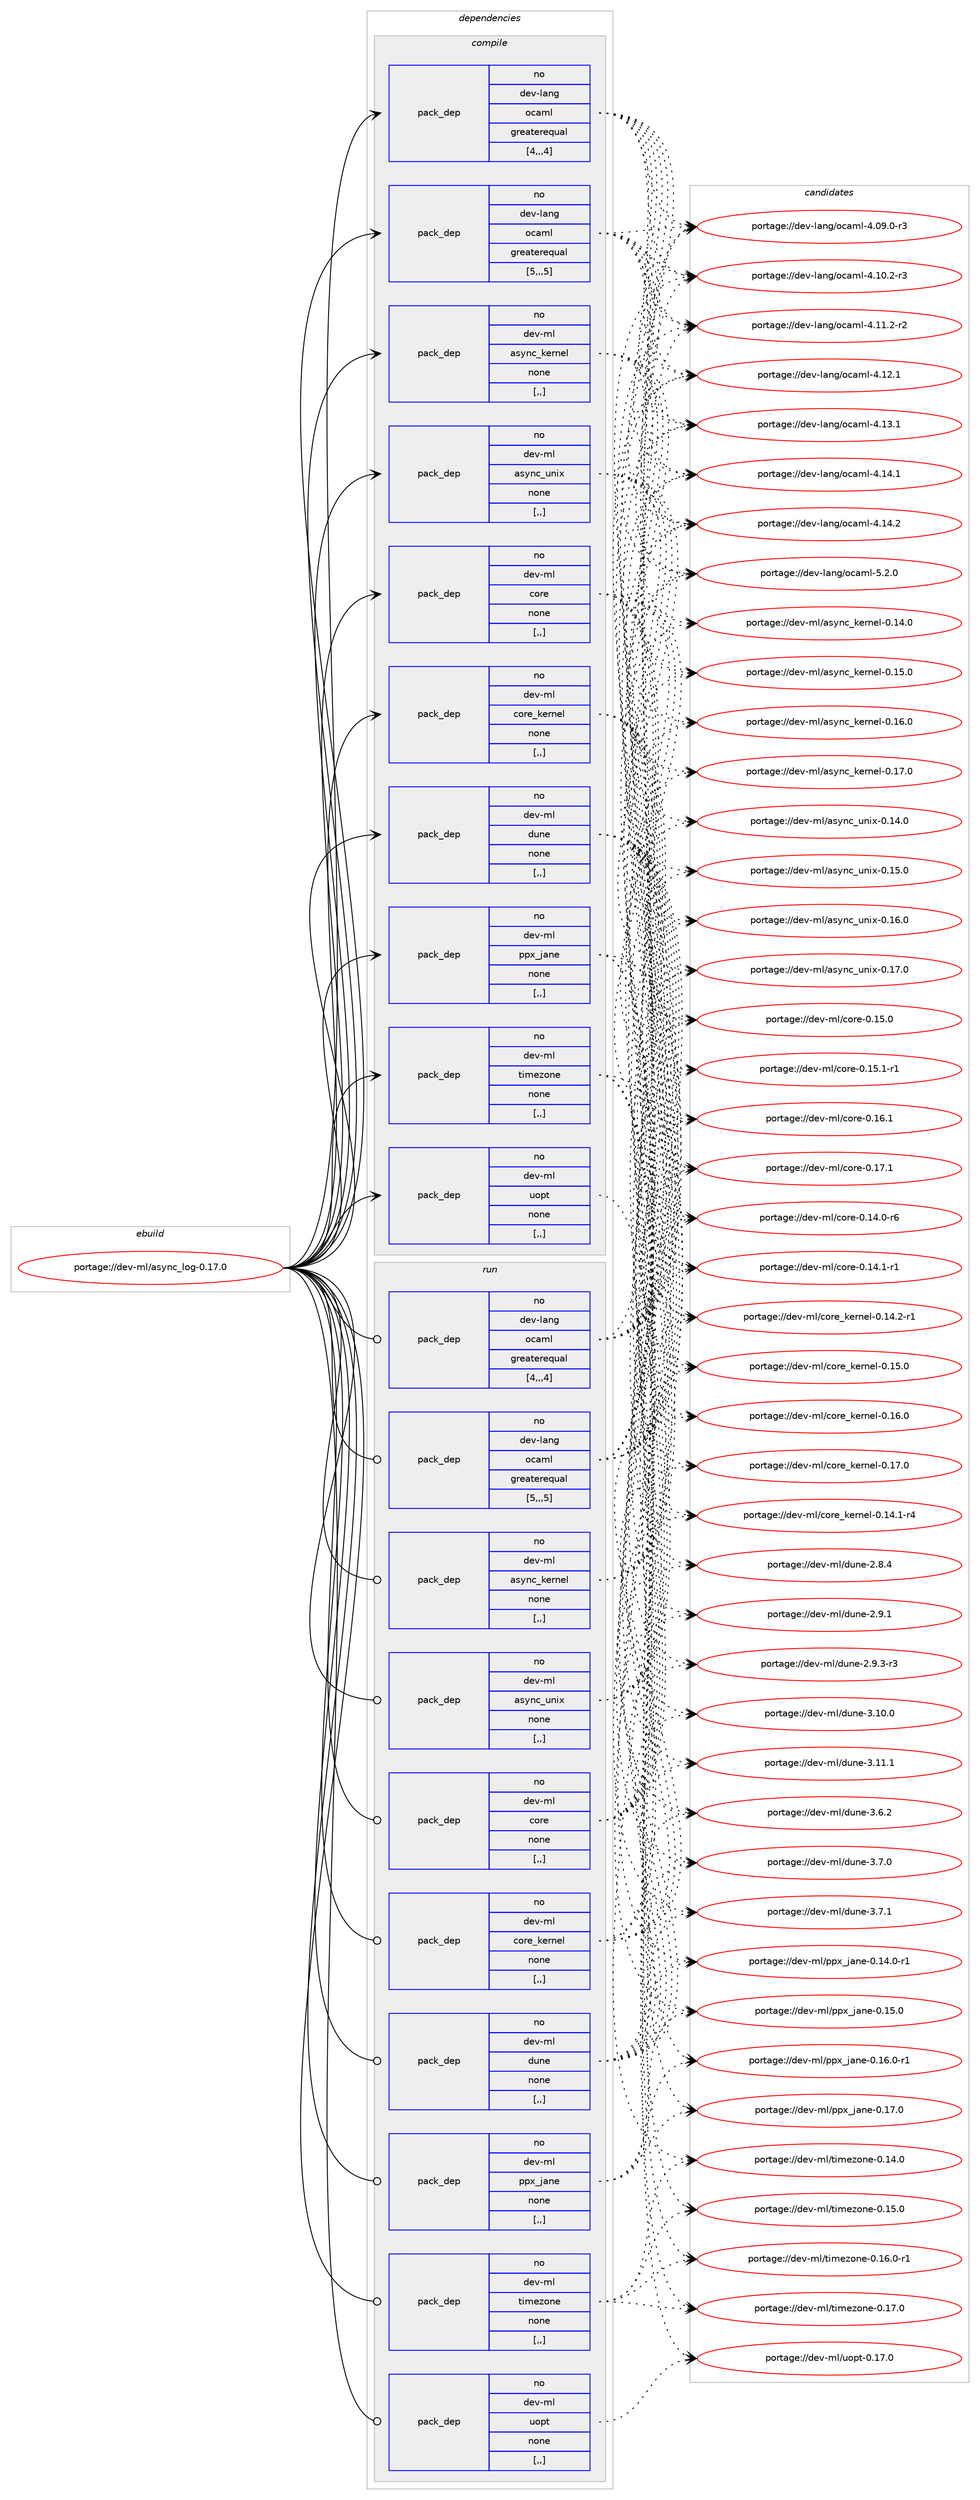 digraph prolog {

# *************
# Graph options
# *************

newrank=true;
concentrate=true;
compound=true;
graph [rankdir=LR,fontname=Helvetica,fontsize=10,ranksep=1.5];#, ranksep=2.5, nodesep=0.2];
edge  [arrowhead=vee];
node  [fontname=Helvetica,fontsize=10];

# **********
# The ebuild
# **********

subgraph cluster_leftcol {
color=gray;
rank=same;
label=<<i>ebuild</i>>;
id [label="portage://dev-ml/async_log-0.17.0", color=red, width=4, href="../dev-ml/async_log-0.17.0.svg"];
}

# ****************
# The dependencies
# ****************

subgraph cluster_midcol {
color=gray;
label=<<i>dependencies</i>>;
subgraph cluster_compile {
fillcolor="#eeeeee";
style=filled;
label=<<i>compile</i>>;
subgraph pack84637 {
dependency114246 [label=<<TABLE BORDER="0" CELLBORDER="1" CELLSPACING="0" CELLPADDING="4" WIDTH="220"><TR><TD ROWSPAN="6" CELLPADDING="30">pack_dep</TD></TR><TR><TD WIDTH="110">no</TD></TR><TR><TD>dev-lang</TD></TR><TR><TD>ocaml</TD></TR><TR><TD>greaterequal</TD></TR><TR><TD>[4,,,4]</TD></TR></TABLE>>, shape=none, color=blue];
}
id:e -> dependency114246:w [weight=20,style="solid",arrowhead="vee"];
subgraph pack84638 {
dependency114247 [label=<<TABLE BORDER="0" CELLBORDER="1" CELLSPACING="0" CELLPADDING="4" WIDTH="220"><TR><TD ROWSPAN="6" CELLPADDING="30">pack_dep</TD></TR><TR><TD WIDTH="110">no</TD></TR><TR><TD>dev-lang</TD></TR><TR><TD>ocaml</TD></TR><TR><TD>greaterequal</TD></TR><TR><TD>[5,,,5]</TD></TR></TABLE>>, shape=none, color=blue];
}
id:e -> dependency114247:w [weight=20,style="solid",arrowhead="vee"];
subgraph pack84639 {
dependency114248 [label=<<TABLE BORDER="0" CELLBORDER="1" CELLSPACING="0" CELLPADDING="4" WIDTH="220"><TR><TD ROWSPAN="6" CELLPADDING="30">pack_dep</TD></TR><TR><TD WIDTH="110">no</TD></TR><TR><TD>dev-ml</TD></TR><TR><TD>async_kernel</TD></TR><TR><TD>none</TD></TR><TR><TD>[,,]</TD></TR></TABLE>>, shape=none, color=blue];
}
id:e -> dependency114248:w [weight=20,style="solid",arrowhead="vee"];
subgraph pack84640 {
dependency114249 [label=<<TABLE BORDER="0" CELLBORDER="1" CELLSPACING="0" CELLPADDING="4" WIDTH="220"><TR><TD ROWSPAN="6" CELLPADDING="30">pack_dep</TD></TR><TR><TD WIDTH="110">no</TD></TR><TR><TD>dev-ml</TD></TR><TR><TD>async_unix</TD></TR><TR><TD>none</TD></TR><TR><TD>[,,]</TD></TR></TABLE>>, shape=none, color=blue];
}
id:e -> dependency114249:w [weight=20,style="solid",arrowhead="vee"];
subgraph pack84641 {
dependency114250 [label=<<TABLE BORDER="0" CELLBORDER="1" CELLSPACING="0" CELLPADDING="4" WIDTH="220"><TR><TD ROWSPAN="6" CELLPADDING="30">pack_dep</TD></TR><TR><TD WIDTH="110">no</TD></TR><TR><TD>dev-ml</TD></TR><TR><TD>core</TD></TR><TR><TD>none</TD></TR><TR><TD>[,,]</TD></TR></TABLE>>, shape=none, color=blue];
}
id:e -> dependency114250:w [weight=20,style="solid",arrowhead="vee"];
subgraph pack84642 {
dependency114251 [label=<<TABLE BORDER="0" CELLBORDER="1" CELLSPACING="0" CELLPADDING="4" WIDTH="220"><TR><TD ROWSPAN="6" CELLPADDING="30">pack_dep</TD></TR><TR><TD WIDTH="110">no</TD></TR><TR><TD>dev-ml</TD></TR><TR><TD>core_kernel</TD></TR><TR><TD>none</TD></TR><TR><TD>[,,]</TD></TR></TABLE>>, shape=none, color=blue];
}
id:e -> dependency114251:w [weight=20,style="solid",arrowhead="vee"];
subgraph pack84643 {
dependency114252 [label=<<TABLE BORDER="0" CELLBORDER="1" CELLSPACING="0" CELLPADDING="4" WIDTH="220"><TR><TD ROWSPAN="6" CELLPADDING="30">pack_dep</TD></TR><TR><TD WIDTH="110">no</TD></TR><TR><TD>dev-ml</TD></TR><TR><TD>dune</TD></TR><TR><TD>none</TD></TR><TR><TD>[,,]</TD></TR></TABLE>>, shape=none, color=blue];
}
id:e -> dependency114252:w [weight=20,style="solid",arrowhead="vee"];
subgraph pack84644 {
dependency114253 [label=<<TABLE BORDER="0" CELLBORDER="1" CELLSPACING="0" CELLPADDING="4" WIDTH="220"><TR><TD ROWSPAN="6" CELLPADDING="30">pack_dep</TD></TR><TR><TD WIDTH="110">no</TD></TR><TR><TD>dev-ml</TD></TR><TR><TD>ppx_jane</TD></TR><TR><TD>none</TD></TR><TR><TD>[,,]</TD></TR></TABLE>>, shape=none, color=blue];
}
id:e -> dependency114253:w [weight=20,style="solid",arrowhead="vee"];
subgraph pack84645 {
dependency114254 [label=<<TABLE BORDER="0" CELLBORDER="1" CELLSPACING="0" CELLPADDING="4" WIDTH="220"><TR><TD ROWSPAN="6" CELLPADDING="30">pack_dep</TD></TR><TR><TD WIDTH="110">no</TD></TR><TR><TD>dev-ml</TD></TR><TR><TD>timezone</TD></TR><TR><TD>none</TD></TR><TR><TD>[,,]</TD></TR></TABLE>>, shape=none, color=blue];
}
id:e -> dependency114254:w [weight=20,style="solid",arrowhead="vee"];
subgraph pack84646 {
dependency114255 [label=<<TABLE BORDER="0" CELLBORDER="1" CELLSPACING="0" CELLPADDING="4" WIDTH="220"><TR><TD ROWSPAN="6" CELLPADDING="30">pack_dep</TD></TR><TR><TD WIDTH="110">no</TD></TR><TR><TD>dev-ml</TD></TR><TR><TD>uopt</TD></TR><TR><TD>none</TD></TR><TR><TD>[,,]</TD></TR></TABLE>>, shape=none, color=blue];
}
id:e -> dependency114255:w [weight=20,style="solid",arrowhead="vee"];
}
subgraph cluster_compileandrun {
fillcolor="#eeeeee";
style=filled;
label=<<i>compile and run</i>>;
}
subgraph cluster_run {
fillcolor="#eeeeee";
style=filled;
label=<<i>run</i>>;
subgraph pack84647 {
dependency114256 [label=<<TABLE BORDER="0" CELLBORDER="1" CELLSPACING="0" CELLPADDING="4" WIDTH="220"><TR><TD ROWSPAN="6" CELLPADDING="30">pack_dep</TD></TR><TR><TD WIDTH="110">no</TD></TR><TR><TD>dev-lang</TD></TR><TR><TD>ocaml</TD></TR><TR><TD>greaterequal</TD></TR><TR><TD>[4,,,4]</TD></TR></TABLE>>, shape=none, color=blue];
}
id:e -> dependency114256:w [weight=20,style="solid",arrowhead="odot"];
subgraph pack84648 {
dependency114257 [label=<<TABLE BORDER="0" CELLBORDER="1" CELLSPACING="0" CELLPADDING="4" WIDTH="220"><TR><TD ROWSPAN="6" CELLPADDING="30">pack_dep</TD></TR><TR><TD WIDTH="110">no</TD></TR><TR><TD>dev-lang</TD></TR><TR><TD>ocaml</TD></TR><TR><TD>greaterequal</TD></TR><TR><TD>[5,,,5]</TD></TR></TABLE>>, shape=none, color=blue];
}
id:e -> dependency114257:w [weight=20,style="solid",arrowhead="odot"];
subgraph pack84649 {
dependency114258 [label=<<TABLE BORDER="0" CELLBORDER="1" CELLSPACING="0" CELLPADDING="4" WIDTH="220"><TR><TD ROWSPAN="6" CELLPADDING="30">pack_dep</TD></TR><TR><TD WIDTH="110">no</TD></TR><TR><TD>dev-ml</TD></TR><TR><TD>async_kernel</TD></TR><TR><TD>none</TD></TR><TR><TD>[,,]</TD></TR></TABLE>>, shape=none, color=blue];
}
id:e -> dependency114258:w [weight=20,style="solid",arrowhead="odot"];
subgraph pack84650 {
dependency114259 [label=<<TABLE BORDER="0" CELLBORDER="1" CELLSPACING="0" CELLPADDING="4" WIDTH="220"><TR><TD ROWSPAN="6" CELLPADDING="30">pack_dep</TD></TR><TR><TD WIDTH="110">no</TD></TR><TR><TD>dev-ml</TD></TR><TR><TD>async_unix</TD></TR><TR><TD>none</TD></TR><TR><TD>[,,]</TD></TR></TABLE>>, shape=none, color=blue];
}
id:e -> dependency114259:w [weight=20,style="solid",arrowhead="odot"];
subgraph pack84651 {
dependency114260 [label=<<TABLE BORDER="0" CELLBORDER="1" CELLSPACING="0" CELLPADDING="4" WIDTH="220"><TR><TD ROWSPAN="6" CELLPADDING="30">pack_dep</TD></TR><TR><TD WIDTH="110">no</TD></TR><TR><TD>dev-ml</TD></TR><TR><TD>core</TD></TR><TR><TD>none</TD></TR><TR><TD>[,,]</TD></TR></TABLE>>, shape=none, color=blue];
}
id:e -> dependency114260:w [weight=20,style="solid",arrowhead="odot"];
subgraph pack84652 {
dependency114261 [label=<<TABLE BORDER="0" CELLBORDER="1" CELLSPACING="0" CELLPADDING="4" WIDTH="220"><TR><TD ROWSPAN="6" CELLPADDING="30">pack_dep</TD></TR><TR><TD WIDTH="110">no</TD></TR><TR><TD>dev-ml</TD></TR><TR><TD>core_kernel</TD></TR><TR><TD>none</TD></TR><TR><TD>[,,]</TD></TR></TABLE>>, shape=none, color=blue];
}
id:e -> dependency114261:w [weight=20,style="solid",arrowhead="odot"];
subgraph pack84653 {
dependency114262 [label=<<TABLE BORDER="0" CELLBORDER="1" CELLSPACING="0" CELLPADDING="4" WIDTH="220"><TR><TD ROWSPAN="6" CELLPADDING="30">pack_dep</TD></TR><TR><TD WIDTH="110">no</TD></TR><TR><TD>dev-ml</TD></TR><TR><TD>dune</TD></TR><TR><TD>none</TD></TR><TR><TD>[,,]</TD></TR></TABLE>>, shape=none, color=blue];
}
id:e -> dependency114262:w [weight=20,style="solid",arrowhead="odot"];
subgraph pack84654 {
dependency114263 [label=<<TABLE BORDER="0" CELLBORDER="1" CELLSPACING="0" CELLPADDING="4" WIDTH="220"><TR><TD ROWSPAN="6" CELLPADDING="30">pack_dep</TD></TR><TR><TD WIDTH="110">no</TD></TR><TR><TD>dev-ml</TD></TR><TR><TD>ppx_jane</TD></TR><TR><TD>none</TD></TR><TR><TD>[,,]</TD></TR></TABLE>>, shape=none, color=blue];
}
id:e -> dependency114263:w [weight=20,style="solid",arrowhead="odot"];
subgraph pack84655 {
dependency114264 [label=<<TABLE BORDER="0" CELLBORDER="1" CELLSPACING="0" CELLPADDING="4" WIDTH="220"><TR><TD ROWSPAN="6" CELLPADDING="30">pack_dep</TD></TR><TR><TD WIDTH="110">no</TD></TR><TR><TD>dev-ml</TD></TR><TR><TD>timezone</TD></TR><TR><TD>none</TD></TR><TR><TD>[,,]</TD></TR></TABLE>>, shape=none, color=blue];
}
id:e -> dependency114264:w [weight=20,style="solid",arrowhead="odot"];
subgraph pack84656 {
dependency114265 [label=<<TABLE BORDER="0" CELLBORDER="1" CELLSPACING="0" CELLPADDING="4" WIDTH="220"><TR><TD ROWSPAN="6" CELLPADDING="30">pack_dep</TD></TR><TR><TD WIDTH="110">no</TD></TR><TR><TD>dev-ml</TD></TR><TR><TD>uopt</TD></TR><TR><TD>none</TD></TR><TR><TD>[,,]</TD></TR></TABLE>>, shape=none, color=blue];
}
id:e -> dependency114265:w [weight=20,style="solid",arrowhead="odot"];
}
}

# **************
# The candidates
# **************

subgraph cluster_choices {
rank=same;
color=gray;
label=<<i>candidates</i>>;

subgraph choice84637 {
color=black;
nodesep=1;
choice1001011184510897110103471119997109108455246485746484511451 [label="portage://dev-lang/ocaml-4.09.0-r3", color=red, width=4,href="../dev-lang/ocaml-4.09.0-r3.svg"];
choice1001011184510897110103471119997109108455246494846504511451 [label="portage://dev-lang/ocaml-4.10.2-r3", color=red, width=4,href="../dev-lang/ocaml-4.10.2-r3.svg"];
choice1001011184510897110103471119997109108455246494946504511450 [label="portage://dev-lang/ocaml-4.11.2-r2", color=red, width=4,href="../dev-lang/ocaml-4.11.2-r2.svg"];
choice100101118451089711010347111999710910845524649504649 [label="portage://dev-lang/ocaml-4.12.1", color=red, width=4,href="../dev-lang/ocaml-4.12.1.svg"];
choice100101118451089711010347111999710910845524649514649 [label="portage://dev-lang/ocaml-4.13.1", color=red, width=4,href="../dev-lang/ocaml-4.13.1.svg"];
choice100101118451089711010347111999710910845524649524649 [label="portage://dev-lang/ocaml-4.14.1", color=red, width=4,href="../dev-lang/ocaml-4.14.1.svg"];
choice100101118451089711010347111999710910845524649524650 [label="portage://dev-lang/ocaml-4.14.2", color=red, width=4,href="../dev-lang/ocaml-4.14.2.svg"];
choice1001011184510897110103471119997109108455346504648 [label="portage://dev-lang/ocaml-5.2.0", color=red, width=4,href="../dev-lang/ocaml-5.2.0.svg"];
dependency114246:e -> choice1001011184510897110103471119997109108455246485746484511451:w [style=dotted,weight="100"];
dependency114246:e -> choice1001011184510897110103471119997109108455246494846504511451:w [style=dotted,weight="100"];
dependency114246:e -> choice1001011184510897110103471119997109108455246494946504511450:w [style=dotted,weight="100"];
dependency114246:e -> choice100101118451089711010347111999710910845524649504649:w [style=dotted,weight="100"];
dependency114246:e -> choice100101118451089711010347111999710910845524649514649:w [style=dotted,weight="100"];
dependency114246:e -> choice100101118451089711010347111999710910845524649524649:w [style=dotted,weight="100"];
dependency114246:e -> choice100101118451089711010347111999710910845524649524650:w [style=dotted,weight="100"];
dependency114246:e -> choice1001011184510897110103471119997109108455346504648:w [style=dotted,weight="100"];
}
subgraph choice84638 {
color=black;
nodesep=1;
choice1001011184510897110103471119997109108455246485746484511451 [label="portage://dev-lang/ocaml-4.09.0-r3", color=red, width=4,href="../dev-lang/ocaml-4.09.0-r3.svg"];
choice1001011184510897110103471119997109108455246494846504511451 [label="portage://dev-lang/ocaml-4.10.2-r3", color=red, width=4,href="../dev-lang/ocaml-4.10.2-r3.svg"];
choice1001011184510897110103471119997109108455246494946504511450 [label="portage://dev-lang/ocaml-4.11.2-r2", color=red, width=4,href="../dev-lang/ocaml-4.11.2-r2.svg"];
choice100101118451089711010347111999710910845524649504649 [label="portage://dev-lang/ocaml-4.12.1", color=red, width=4,href="../dev-lang/ocaml-4.12.1.svg"];
choice100101118451089711010347111999710910845524649514649 [label="portage://dev-lang/ocaml-4.13.1", color=red, width=4,href="../dev-lang/ocaml-4.13.1.svg"];
choice100101118451089711010347111999710910845524649524649 [label="portage://dev-lang/ocaml-4.14.1", color=red, width=4,href="../dev-lang/ocaml-4.14.1.svg"];
choice100101118451089711010347111999710910845524649524650 [label="portage://dev-lang/ocaml-4.14.2", color=red, width=4,href="../dev-lang/ocaml-4.14.2.svg"];
choice1001011184510897110103471119997109108455346504648 [label="portage://dev-lang/ocaml-5.2.0", color=red, width=4,href="../dev-lang/ocaml-5.2.0.svg"];
dependency114247:e -> choice1001011184510897110103471119997109108455246485746484511451:w [style=dotted,weight="100"];
dependency114247:e -> choice1001011184510897110103471119997109108455246494846504511451:w [style=dotted,weight="100"];
dependency114247:e -> choice1001011184510897110103471119997109108455246494946504511450:w [style=dotted,weight="100"];
dependency114247:e -> choice100101118451089711010347111999710910845524649504649:w [style=dotted,weight="100"];
dependency114247:e -> choice100101118451089711010347111999710910845524649514649:w [style=dotted,weight="100"];
dependency114247:e -> choice100101118451089711010347111999710910845524649524649:w [style=dotted,weight="100"];
dependency114247:e -> choice100101118451089711010347111999710910845524649524650:w [style=dotted,weight="100"];
dependency114247:e -> choice1001011184510897110103471119997109108455346504648:w [style=dotted,weight="100"];
}
subgraph choice84639 {
color=black;
nodesep=1;
choice100101118451091084797115121110999510710111411010110845484649524648 [label="portage://dev-ml/async_kernel-0.14.0", color=red, width=4,href="../dev-ml/async_kernel-0.14.0.svg"];
choice100101118451091084797115121110999510710111411010110845484649534648 [label="portage://dev-ml/async_kernel-0.15.0", color=red, width=4,href="../dev-ml/async_kernel-0.15.0.svg"];
choice100101118451091084797115121110999510710111411010110845484649544648 [label="portage://dev-ml/async_kernel-0.16.0", color=red, width=4,href="../dev-ml/async_kernel-0.16.0.svg"];
choice100101118451091084797115121110999510710111411010110845484649554648 [label="portage://dev-ml/async_kernel-0.17.0", color=red, width=4,href="../dev-ml/async_kernel-0.17.0.svg"];
dependency114248:e -> choice100101118451091084797115121110999510710111411010110845484649524648:w [style=dotted,weight="100"];
dependency114248:e -> choice100101118451091084797115121110999510710111411010110845484649534648:w [style=dotted,weight="100"];
dependency114248:e -> choice100101118451091084797115121110999510710111411010110845484649544648:w [style=dotted,weight="100"];
dependency114248:e -> choice100101118451091084797115121110999510710111411010110845484649554648:w [style=dotted,weight="100"];
}
subgraph choice84640 {
color=black;
nodesep=1;
choice100101118451091084797115121110999511711010512045484649524648 [label="portage://dev-ml/async_unix-0.14.0", color=red, width=4,href="../dev-ml/async_unix-0.14.0.svg"];
choice100101118451091084797115121110999511711010512045484649534648 [label="portage://dev-ml/async_unix-0.15.0", color=red, width=4,href="../dev-ml/async_unix-0.15.0.svg"];
choice100101118451091084797115121110999511711010512045484649544648 [label="portage://dev-ml/async_unix-0.16.0", color=red, width=4,href="../dev-ml/async_unix-0.16.0.svg"];
choice100101118451091084797115121110999511711010512045484649554648 [label="portage://dev-ml/async_unix-0.17.0", color=red, width=4,href="../dev-ml/async_unix-0.17.0.svg"];
dependency114249:e -> choice100101118451091084797115121110999511711010512045484649524648:w [style=dotted,weight="100"];
dependency114249:e -> choice100101118451091084797115121110999511711010512045484649534648:w [style=dotted,weight="100"];
dependency114249:e -> choice100101118451091084797115121110999511711010512045484649544648:w [style=dotted,weight="100"];
dependency114249:e -> choice100101118451091084797115121110999511711010512045484649554648:w [style=dotted,weight="100"];
}
subgraph choice84641 {
color=black;
nodesep=1;
choice100101118451091084799111114101454846495246484511454 [label="portage://dev-ml/core-0.14.0-r6", color=red, width=4,href="../dev-ml/core-0.14.0-r6.svg"];
choice100101118451091084799111114101454846495246494511449 [label="portage://dev-ml/core-0.14.1-r1", color=red, width=4,href="../dev-ml/core-0.14.1-r1.svg"];
choice10010111845109108479911111410145484649534648 [label="portage://dev-ml/core-0.15.0", color=red, width=4,href="../dev-ml/core-0.15.0.svg"];
choice100101118451091084799111114101454846495346494511449 [label="portage://dev-ml/core-0.15.1-r1", color=red, width=4,href="../dev-ml/core-0.15.1-r1.svg"];
choice10010111845109108479911111410145484649544649 [label="portage://dev-ml/core-0.16.1", color=red, width=4,href="../dev-ml/core-0.16.1.svg"];
choice10010111845109108479911111410145484649554649 [label="portage://dev-ml/core-0.17.1", color=red, width=4,href="../dev-ml/core-0.17.1.svg"];
dependency114250:e -> choice100101118451091084799111114101454846495246484511454:w [style=dotted,weight="100"];
dependency114250:e -> choice100101118451091084799111114101454846495246494511449:w [style=dotted,weight="100"];
dependency114250:e -> choice10010111845109108479911111410145484649534648:w [style=dotted,weight="100"];
dependency114250:e -> choice100101118451091084799111114101454846495346494511449:w [style=dotted,weight="100"];
dependency114250:e -> choice10010111845109108479911111410145484649544649:w [style=dotted,weight="100"];
dependency114250:e -> choice10010111845109108479911111410145484649554649:w [style=dotted,weight="100"];
}
subgraph choice84642 {
color=black;
nodesep=1;
choice10010111845109108479911111410195107101114110101108454846495246494511452 [label="portage://dev-ml/core_kernel-0.14.1-r4", color=red, width=4,href="../dev-ml/core_kernel-0.14.1-r4.svg"];
choice10010111845109108479911111410195107101114110101108454846495246504511449 [label="portage://dev-ml/core_kernel-0.14.2-r1", color=red, width=4,href="../dev-ml/core_kernel-0.14.2-r1.svg"];
choice1001011184510910847991111141019510710111411010110845484649534648 [label="portage://dev-ml/core_kernel-0.15.0", color=red, width=4,href="../dev-ml/core_kernel-0.15.0.svg"];
choice1001011184510910847991111141019510710111411010110845484649544648 [label="portage://dev-ml/core_kernel-0.16.0", color=red, width=4,href="../dev-ml/core_kernel-0.16.0.svg"];
choice1001011184510910847991111141019510710111411010110845484649554648 [label="portage://dev-ml/core_kernel-0.17.0", color=red, width=4,href="../dev-ml/core_kernel-0.17.0.svg"];
dependency114251:e -> choice10010111845109108479911111410195107101114110101108454846495246494511452:w [style=dotted,weight="100"];
dependency114251:e -> choice10010111845109108479911111410195107101114110101108454846495246504511449:w [style=dotted,weight="100"];
dependency114251:e -> choice1001011184510910847991111141019510710111411010110845484649534648:w [style=dotted,weight="100"];
dependency114251:e -> choice1001011184510910847991111141019510710111411010110845484649544648:w [style=dotted,weight="100"];
dependency114251:e -> choice1001011184510910847991111141019510710111411010110845484649554648:w [style=dotted,weight="100"];
}
subgraph choice84643 {
color=black;
nodesep=1;
choice1001011184510910847100117110101455046564652 [label="portage://dev-ml/dune-2.8.4", color=red, width=4,href="../dev-ml/dune-2.8.4.svg"];
choice1001011184510910847100117110101455046574649 [label="portage://dev-ml/dune-2.9.1", color=red, width=4,href="../dev-ml/dune-2.9.1.svg"];
choice10010111845109108471001171101014550465746514511451 [label="portage://dev-ml/dune-2.9.3-r3", color=red, width=4,href="../dev-ml/dune-2.9.3-r3.svg"];
choice100101118451091084710011711010145514649484648 [label="portage://dev-ml/dune-3.10.0", color=red, width=4,href="../dev-ml/dune-3.10.0.svg"];
choice100101118451091084710011711010145514649494649 [label="portage://dev-ml/dune-3.11.1", color=red, width=4,href="../dev-ml/dune-3.11.1.svg"];
choice1001011184510910847100117110101455146544650 [label="portage://dev-ml/dune-3.6.2", color=red, width=4,href="../dev-ml/dune-3.6.2.svg"];
choice1001011184510910847100117110101455146554648 [label="portage://dev-ml/dune-3.7.0", color=red, width=4,href="../dev-ml/dune-3.7.0.svg"];
choice1001011184510910847100117110101455146554649 [label="portage://dev-ml/dune-3.7.1", color=red, width=4,href="../dev-ml/dune-3.7.1.svg"];
dependency114252:e -> choice1001011184510910847100117110101455046564652:w [style=dotted,weight="100"];
dependency114252:e -> choice1001011184510910847100117110101455046574649:w [style=dotted,weight="100"];
dependency114252:e -> choice10010111845109108471001171101014550465746514511451:w [style=dotted,weight="100"];
dependency114252:e -> choice100101118451091084710011711010145514649484648:w [style=dotted,weight="100"];
dependency114252:e -> choice100101118451091084710011711010145514649494649:w [style=dotted,weight="100"];
dependency114252:e -> choice1001011184510910847100117110101455146544650:w [style=dotted,weight="100"];
dependency114252:e -> choice1001011184510910847100117110101455146554648:w [style=dotted,weight="100"];
dependency114252:e -> choice1001011184510910847100117110101455146554649:w [style=dotted,weight="100"];
}
subgraph choice84644 {
color=black;
nodesep=1;
choice10010111845109108471121121209510697110101454846495246484511449 [label="portage://dev-ml/ppx_jane-0.14.0-r1", color=red, width=4,href="../dev-ml/ppx_jane-0.14.0-r1.svg"];
choice1001011184510910847112112120951069711010145484649534648 [label="portage://dev-ml/ppx_jane-0.15.0", color=red, width=4,href="../dev-ml/ppx_jane-0.15.0.svg"];
choice10010111845109108471121121209510697110101454846495446484511449 [label="portage://dev-ml/ppx_jane-0.16.0-r1", color=red, width=4,href="../dev-ml/ppx_jane-0.16.0-r1.svg"];
choice1001011184510910847112112120951069711010145484649554648 [label="portage://dev-ml/ppx_jane-0.17.0", color=red, width=4,href="../dev-ml/ppx_jane-0.17.0.svg"];
dependency114253:e -> choice10010111845109108471121121209510697110101454846495246484511449:w [style=dotted,weight="100"];
dependency114253:e -> choice1001011184510910847112112120951069711010145484649534648:w [style=dotted,weight="100"];
dependency114253:e -> choice10010111845109108471121121209510697110101454846495446484511449:w [style=dotted,weight="100"];
dependency114253:e -> choice1001011184510910847112112120951069711010145484649554648:w [style=dotted,weight="100"];
}
subgraph choice84645 {
color=black;
nodesep=1;
choice100101118451091084711610510910112211111010145484649524648 [label="portage://dev-ml/timezone-0.14.0", color=red, width=4,href="../dev-ml/timezone-0.14.0.svg"];
choice100101118451091084711610510910112211111010145484649534648 [label="portage://dev-ml/timezone-0.15.0", color=red, width=4,href="../dev-ml/timezone-0.15.0.svg"];
choice1001011184510910847116105109101122111110101454846495446484511449 [label="portage://dev-ml/timezone-0.16.0-r1", color=red, width=4,href="../dev-ml/timezone-0.16.0-r1.svg"];
choice100101118451091084711610510910112211111010145484649554648 [label="portage://dev-ml/timezone-0.17.0", color=red, width=4,href="../dev-ml/timezone-0.17.0.svg"];
dependency114254:e -> choice100101118451091084711610510910112211111010145484649524648:w [style=dotted,weight="100"];
dependency114254:e -> choice100101118451091084711610510910112211111010145484649534648:w [style=dotted,weight="100"];
dependency114254:e -> choice1001011184510910847116105109101122111110101454846495446484511449:w [style=dotted,weight="100"];
dependency114254:e -> choice100101118451091084711610510910112211111010145484649554648:w [style=dotted,weight="100"];
}
subgraph choice84646 {
color=black;
nodesep=1;
choice100101118451091084711711111211645484649554648 [label="portage://dev-ml/uopt-0.17.0", color=red, width=4,href="../dev-ml/uopt-0.17.0.svg"];
dependency114255:e -> choice100101118451091084711711111211645484649554648:w [style=dotted,weight="100"];
}
subgraph choice84647 {
color=black;
nodesep=1;
choice1001011184510897110103471119997109108455246485746484511451 [label="portage://dev-lang/ocaml-4.09.0-r3", color=red, width=4,href="../dev-lang/ocaml-4.09.0-r3.svg"];
choice1001011184510897110103471119997109108455246494846504511451 [label="portage://dev-lang/ocaml-4.10.2-r3", color=red, width=4,href="../dev-lang/ocaml-4.10.2-r3.svg"];
choice1001011184510897110103471119997109108455246494946504511450 [label="portage://dev-lang/ocaml-4.11.2-r2", color=red, width=4,href="../dev-lang/ocaml-4.11.2-r2.svg"];
choice100101118451089711010347111999710910845524649504649 [label="portage://dev-lang/ocaml-4.12.1", color=red, width=4,href="../dev-lang/ocaml-4.12.1.svg"];
choice100101118451089711010347111999710910845524649514649 [label="portage://dev-lang/ocaml-4.13.1", color=red, width=4,href="../dev-lang/ocaml-4.13.1.svg"];
choice100101118451089711010347111999710910845524649524649 [label="portage://dev-lang/ocaml-4.14.1", color=red, width=4,href="../dev-lang/ocaml-4.14.1.svg"];
choice100101118451089711010347111999710910845524649524650 [label="portage://dev-lang/ocaml-4.14.2", color=red, width=4,href="../dev-lang/ocaml-4.14.2.svg"];
choice1001011184510897110103471119997109108455346504648 [label="portage://dev-lang/ocaml-5.2.0", color=red, width=4,href="../dev-lang/ocaml-5.2.0.svg"];
dependency114256:e -> choice1001011184510897110103471119997109108455246485746484511451:w [style=dotted,weight="100"];
dependency114256:e -> choice1001011184510897110103471119997109108455246494846504511451:w [style=dotted,weight="100"];
dependency114256:e -> choice1001011184510897110103471119997109108455246494946504511450:w [style=dotted,weight="100"];
dependency114256:e -> choice100101118451089711010347111999710910845524649504649:w [style=dotted,weight="100"];
dependency114256:e -> choice100101118451089711010347111999710910845524649514649:w [style=dotted,weight="100"];
dependency114256:e -> choice100101118451089711010347111999710910845524649524649:w [style=dotted,weight="100"];
dependency114256:e -> choice100101118451089711010347111999710910845524649524650:w [style=dotted,weight="100"];
dependency114256:e -> choice1001011184510897110103471119997109108455346504648:w [style=dotted,weight="100"];
}
subgraph choice84648 {
color=black;
nodesep=1;
choice1001011184510897110103471119997109108455246485746484511451 [label="portage://dev-lang/ocaml-4.09.0-r3", color=red, width=4,href="../dev-lang/ocaml-4.09.0-r3.svg"];
choice1001011184510897110103471119997109108455246494846504511451 [label="portage://dev-lang/ocaml-4.10.2-r3", color=red, width=4,href="../dev-lang/ocaml-4.10.2-r3.svg"];
choice1001011184510897110103471119997109108455246494946504511450 [label="portage://dev-lang/ocaml-4.11.2-r2", color=red, width=4,href="../dev-lang/ocaml-4.11.2-r2.svg"];
choice100101118451089711010347111999710910845524649504649 [label="portage://dev-lang/ocaml-4.12.1", color=red, width=4,href="../dev-lang/ocaml-4.12.1.svg"];
choice100101118451089711010347111999710910845524649514649 [label="portage://dev-lang/ocaml-4.13.1", color=red, width=4,href="../dev-lang/ocaml-4.13.1.svg"];
choice100101118451089711010347111999710910845524649524649 [label="portage://dev-lang/ocaml-4.14.1", color=red, width=4,href="../dev-lang/ocaml-4.14.1.svg"];
choice100101118451089711010347111999710910845524649524650 [label="portage://dev-lang/ocaml-4.14.2", color=red, width=4,href="../dev-lang/ocaml-4.14.2.svg"];
choice1001011184510897110103471119997109108455346504648 [label="portage://dev-lang/ocaml-5.2.0", color=red, width=4,href="../dev-lang/ocaml-5.2.0.svg"];
dependency114257:e -> choice1001011184510897110103471119997109108455246485746484511451:w [style=dotted,weight="100"];
dependency114257:e -> choice1001011184510897110103471119997109108455246494846504511451:w [style=dotted,weight="100"];
dependency114257:e -> choice1001011184510897110103471119997109108455246494946504511450:w [style=dotted,weight="100"];
dependency114257:e -> choice100101118451089711010347111999710910845524649504649:w [style=dotted,weight="100"];
dependency114257:e -> choice100101118451089711010347111999710910845524649514649:w [style=dotted,weight="100"];
dependency114257:e -> choice100101118451089711010347111999710910845524649524649:w [style=dotted,weight="100"];
dependency114257:e -> choice100101118451089711010347111999710910845524649524650:w [style=dotted,weight="100"];
dependency114257:e -> choice1001011184510897110103471119997109108455346504648:w [style=dotted,weight="100"];
}
subgraph choice84649 {
color=black;
nodesep=1;
choice100101118451091084797115121110999510710111411010110845484649524648 [label="portage://dev-ml/async_kernel-0.14.0", color=red, width=4,href="../dev-ml/async_kernel-0.14.0.svg"];
choice100101118451091084797115121110999510710111411010110845484649534648 [label="portage://dev-ml/async_kernel-0.15.0", color=red, width=4,href="../dev-ml/async_kernel-0.15.0.svg"];
choice100101118451091084797115121110999510710111411010110845484649544648 [label="portage://dev-ml/async_kernel-0.16.0", color=red, width=4,href="../dev-ml/async_kernel-0.16.0.svg"];
choice100101118451091084797115121110999510710111411010110845484649554648 [label="portage://dev-ml/async_kernel-0.17.0", color=red, width=4,href="../dev-ml/async_kernel-0.17.0.svg"];
dependency114258:e -> choice100101118451091084797115121110999510710111411010110845484649524648:w [style=dotted,weight="100"];
dependency114258:e -> choice100101118451091084797115121110999510710111411010110845484649534648:w [style=dotted,weight="100"];
dependency114258:e -> choice100101118451091084797115121110999510710111411010110845484649544648:w [style=dotted,weight="100"];
dependency114258:e -> choice100101118451091084797115121110999510710111411010110845484649554648:w [style=dotted,weight="100"];
}
subgraph choice84650 {
color=black;
nodesep=1;
choice100101118451091084797115121110999511711010512045484649524648 [label="portage://dev-ml/async_unix-0.14.0", color=red, width=4,href="../dev-ml/async_unix-0.14.0.svg"];
choice100101118451091084797115121110999511711010512045484649534648 [label="portage://dev-ml/async_unix-0.15.0", color=red, width=4,href="../dev-ml/async_unix-0.15.0.svg"];
choice100101118451091084797115121110999511711010512045484649544648 [label="portage://dev-ml/async_unix-0.16.0", color=red, width=4,href="../dev-ml/async_unix-0.16.0.svg"];
choice100101118451091084797115121110999511711010512045484649554648 [label="portage://dev-ml/async_unix-0.17.0", color=red, width=4,href="../dev-ml/async_unix-0.17.0.svg"];
dependency114259:e -> choice100101118451091084797115121110999511711010512045484649524648:w [style=dotted,weight="100"];
dependency114259:e -> choice100101118451091084797115121110999511711010512045484649534648:w [style=dotted,weight="100"];
dependency114259:e -> choice100101118451091084797115121110999511711010512045484649544648:w [style=dotted,weight="100"];
dependency114259:e -> choice100101118451091084797115121110999511711010512045484649554648:w [style=dotted,weight="100"];
}
subgraph choice84651 {
color=black;
nodesep=1;
choice100101118451091084799111114101454846495246484511454 [label="portage://dev-ml/core-0.14.0-r6", color=red, width=4,href="../dev-ml/core-0.14.0-r6.svg"];
choice100101118451091084799111114101454846495246494511449 [label="portage://dev-ml/core-0.14.1-r1", color=red, width=4,href="../dev-ml/core-0.14.1-r1.svg"];
choice10010111845109108479911111410145484649534648 [label="portage://dev-ml/core-0.15.0", color=red, width=4,href="../dev-ml/core-0.15.0.svg"];
choice100101118451091084799111114101454846495346494511449 [label="portage://dev-ml/core-0.15.1-r1", color=red, width=4,href="../dev-ml/core-0.15.1-r1.svg"];
choice10010111845109108479911111410145484649544649 [label="portage://dev-ml/core-0.16.1", color=red, width=4,href="../dev-ml/core-0.16.1.svg"];
choice10010111845109108479911111410145484649554649 [label="portage://dev-ml/core-0.17.1", color=red, width=4,href="../dev-ml/core-0.17.1.svg"];
dependency114260:e -> choice100101118451091084799111114101454846495246484511454:w [style=dotted,weight="100"];
dependency114260:e -> choice100101118451091084799111114101454846495246494511449:w [style=dotted,weight="100"];
dependency114260:e -> choice10010111845109108479911111410145484649534648:w [style=dotted,weight="100"];
dependency114260:e -> choice100101118451091084799111114101454846495346494511449:w [style=dotted,weight="100"];
dependency114260:e -> choice10010111845109108479911111410145484649544649:w [style=dotted,weight="100"];
dependency114260:e -> choice10010111845109108479911111410145484649554649:w [style=dotted,weight="100"];
}
subgraph choice84652 {
color=black;
nodesep=1;
choice10010111845109108479911111410195107101114110101108454846495246494511452 [label="portage://dev-ml/core_kernel-0.14.1-r4", color=red, width=4,href="../dev-ml/core_kernel-0.14.1-r4.svg"];
choice10010111845109108479911111410195107101114110101108454846495246504511449 [label="portage://dev-ml/core_kernel-0.14.2-r1", color=red, width=4,href="../dev-ml/core_kernel-0.14.2-r1.svg"];
choice1001011184510910847991111141019510710111411010110845484649534648 [label="portage://dev-ml/core_kernel-0.15.0", color=red, width=4,href="../dev-ml/core_kernel-0.15.0.svg"];
choice1001011184510910847991111141019510710111411010110845484649544648 [label="portage://dev-ml/core_kernel-0.16.0", color=red, width=4,href="../dev-ml/core_kernel-0.16.0.svg"];
choice1001011184510910847991111141019510710111411010110845484649554648 [label="portage://dev-ml/core_kernel-0.17.0", color=red, width=4,href="../dev-ml/core_kernel-0.17.0.svg"];
dependency114261:e -> choice10010111845109108479911111410195107101114110101108454846495246494511452:w [style=dotted,weight="100"];
dependency114261:e -> choice10010111845109108479911111410195107101114110101108454846495246504511449:w [style=dotted,weight="100"];
dependency114261:e -> choice1001011184510910847991111141019510710111411010110845484649534648:w [style=dotted,weight="100"];
dependency114261:e -> choice1001011184510910847991111141019510710111411010110845484649544648:w [style=dotted,weight="100"];
dependency114261:e -> choice1001011184510910847991111141019510710111411010110845484649554648:w [style=dotted,weight="100"];
}
subgraph choice84653 {
color=black;
nodesep=1;
choice1001011184510910847100117110101455046564652 [label="portage://dev-ml/dune-2.8.4", color=red, width=4,href="../dev-ml/dune-2.8.4.svg"];
choice1001011184510910847100117110101455046574649 [label="portage://dev-ml/dune-2.9.1", color=red, width=4,href="../dev-ml/dune-2.9.1.svg"];
choice10010111845109108471001171101014550465746514511451 [label="portage://dev-ml/dune-2.9.3-r3", color=red, width=4,href="../dev-ml/dune-2.9.3-r3.svg"];
choice100101118451091084710011711010145514649484648 [label="portage://dev-ml/dune-3.10.0", color=red, width=4,href="../dev-ml/dune-3.10.0.svg"];
choice100101118451091084710011711010145514649494649 [label="portage://dev-ml/dune-3.11.1", color=red, width=4,href="../dev-ml/dune-3.11.1.svg"];
choice1001011184510910847100117110101455146544650 [label="portage://dev-ml/dune-3.6.2", color=red, width=4,href="../dev-ml/dune-3.6.2.svg"];
choice1001011184510910847100117110101455146554648 [label="portage://dev-ml/dune-3.7.0", color=red, width=4,href="../dev-ml/dune-3.7.0.svg"];
choice1001011184510910847100117110101455146554649 [label="portage://dev-ml/dune-3.7.1", color=red, width=4,href="../dev-ml/dune-3.7.1.svg"];
dependency114262:e -> choice1001011184510910847100117110101455046564652:w [style=dotted,weight="100"];
dependency114262:e -> choice1001011184510910847100117110101455046574649:w [style=dotted,weight="100"];
dependency114262:e -> choice10010111845109108471001171101014550465746514511451:w [style=dotted,weight="100"];
dependency114262:e -> choice100101118451091084710011711010145514649484648:w [style=dotted,weight="100"];
dependency114262:e -> choice100101118451091084710011711010145514649494649:w [style=dotted,weight="100"];
dependency114262:e -> choice1001011184510910847100117110101455146544650:w [style=dotted,weight="100"];
dependency114262:e -> choice1001011184510910847100117110101455146554648:w [style=dotted,weight="100"];
dependency114262:e -> choice1001011184510910847100117110101455146554649:w [style=dotted,weight="100"];
}
subgraph choice84654 {
color=black;
nodesep=1;
choice10010111845109108471121121209510697110101454846495246484511449 [label="portage://dev-ml/ppx_jane-0.14.0-r1", color=red, width=4,href="../dev-ml/ppx_jane-0.14.0-r1.svg"];
choice1001011184510910847112112120951069711010145484649534648 [label="portage://dev-ml/ppx_jane-0.15.0", color=red, width=4,href="../dev-ml/ppx_jane-0.15.0.svg"];
choice10010111845109108471121121209510697110101454846495446484511449 [label="portage://dev-ml/ppx_jane-0.16.0-r1", color=red, width=4,href="../dev-ml/ppx_jane-0.16.0-r1.svg"];
choice1001011184510910847112112120951069711010145484649554648 [label="portage://dev-ml/ppx_jane-0.17.0", color=red, width=4,href="../dev-ml/ppx_jane-0.17.0.svg"];
dependency114263:e -> choice10010111845109108471121121209510697110101454846495246484511449:w [style=dotted,weight="100"];
dependency114263:e -> choice1001011184510910847112112120951069711010145484649534648:w [style=dotted,weight="100"];
dependency114263:e -> choice10010111845109108471121121209510697110101454846495446484511449:w [style=dotted,weight="100"];
dependency114263:e -> choice1001011184510910847112112120951069711010145484649554648:w [style=dotted,weight="100"];
}
subgraph choice84655 {
color=black;
nodesep=1;
choice100101118451091084711610510910112211111010145484649524648 [label="portage://dev-ml/timezone-0.14.0", color=red, width=4,href="../dev-ml/timezone-0.14.0.svg"];
choice100101118451091084711610510910112211111010145484649534648 [label="portage://dev-ml/timezone-0.15.0", color=red, width=4,href="../dev-ml/timezone-0.15.0.svg"];
choice1001011184510910847116105109101122111110101454846495446484511449 [label="portage://dev-ml/timezone-0.16.0-r1", color=red, width=4,href="../dev-ml/timezone-0.16.0-r1.svg"];
choice100101118451091084711610510910112211111010145484649554648 [label="portage://dev-ml/timezone-0.17.0", color=red, width=4,href="../dev-ml/timezone-0.17.0.svg"];
dependency114264:e -> choice100101118451091084711610510910112211111010145484649524648:w [style=dotted,weight="100"];
dependency114264:e -> choice100101118451091084711610510910112211111010145484649534648:w [style=dotted,weight="100"];
dependency114264:e -> choice1001011184510910847116105109101122111110101454846495446484511449:w [style=dotted,weight="100"];
dependency114264:e -> choice100101118451091084711610510910112211111010145484649554648:w [style=dotted,weight="100"];
}
subgraph choice84656 {
color=black;
nodesep=1;
choice100101118451091084711711111211645484649554648 [label="portage://dev-ml/uopt-0.17.0", color=red, width=4,href="../dev-ml/uopt-0.17.0.svg"];
dependency114265:e -> choice100101118451091084711711111211645484649554648:w [style=dotted,weight="100"];
}
}

}
